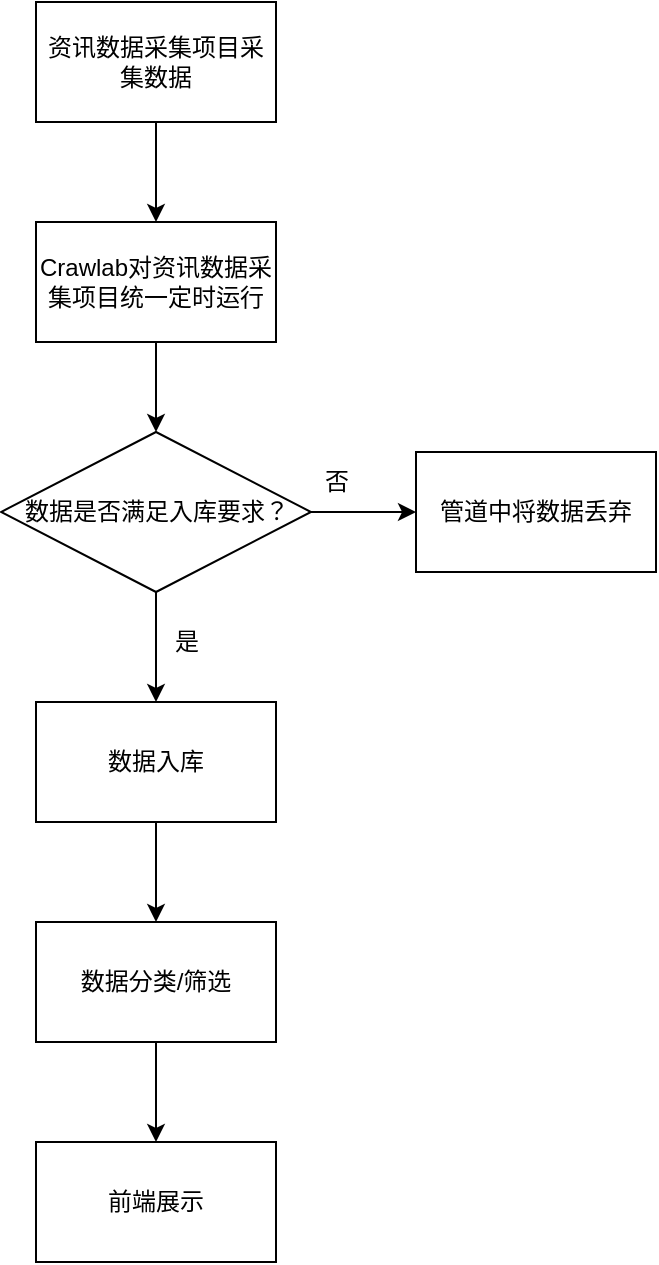 <mxfile version="17.4.6" type="github">
  <diagram id="5Njy0zT8R-cZur1zhNfd" name="第 1 页">
    <mxGraphModel dx="1790" dy="836" grid="1" gridSize="10" guides="1" tooltips="1" connect="1" arrows="1" fold="1" page="1" pageScale="1" pageWidth="827" pageHeight="1169" math="0" shadow="0">
      <root>
        <mxCell id="0" />
        <mxCell id="1" parent="0" />
        <mxCell id="xxkg5l_olxPpA1gqI-h3-5" style="edgeStyle=orthogonalEdgeStyle;rounded=0;orthogonalLoop=1;jettySize=auto;html=1;entryX=0.5;entryY=0;entryDx=0;entryDy=0;" edge="1" parent="1" source="xxkg5l_olxPpA1gqI-h3-1" target="xxkg5l_olxPpA1gqI-h3-3">
          <mxGeometry relative="1" as="geometry" />
        </mxCell>
        <mxCell id="xxkg5l_olxPpA1gqI-h3-1" value="资讯数据采集项目采集数据" style="rounded=0;whiteSpace=wrap;html=1;" vertex="1" parent="1">
          <mxGeometry x="180" y="290" width="120" height="60" as="geometry" />
        </mxCell>
        <mxCell id="xxkg5l_olxPpA1gqI-h3-8" style="edgeStyle=orthogonalEdgeStyle;rounded=0;orthogonalLoop=1;jettySize=auto;html=1;entryX=0.5;entryY=0;entryDx=0;entryDy=0;" edge="1" parent="1" source="xxkg5l_olxPpA1gqI-h3-3" target="xxkg5l_olxPpA1gqI-h3-7">
          <mxGeometry relative="1" as="geometry" />
        </mxCell>
        <mxCell id="xxkg5l_olxPpA1gqI-h3-3" value="Crawlab对资讯数据采集项目统一定时运行" style="rounded=0;whiteSpace=wrap;html=1;" vertex="1" parent="1">
          <mxGeometry x="180" y="400" width="120" height="60" as="geometry" />
        </mxCell>
        <mxCell id="xxkg5l_olxPpA1gqI-h3-15" style="edgeStyle=orthogonalEdgeStyle;rounded=0;orthogonalLoop=1;jettySize=auto;html=1;entryX=0.5;entryY=0;entryDx=0;entryDy=0;" edge="1" parent="1" source="xxkg5l_olxPpA1gqI-h3-4" target="xxkg5l_olxPpA1gqI-h3-14">
          <mxGeometry relative="1" as="geometry" />
        </mxCell>
        <mxCell id="xxkg5l_olxPpA1gqI-h3-4" value="数据入库" style="rounded=0;whiteSpace=wrap;html=1;" vertex="1" parent="1">
          <mxGeometry x="180" y="640" width="120" height="60" as="geometry" />
        </mxCell>
        <mxCell id="xxkg5l_olxPpA1gqI-h3-9" style="edgeStyle=orthogonalEdgeStyle;rounded=0;orthogonalLoop=1;jettySize=auto;html=1;entryX=0.5;entryY=0;entryDx=0;entryDy=0;" edge="1" parent="1" source="xxkg5l_olxPpA1gqI-h3-7" target="xxkg5l_olxPpA1gqI-h3-4">
          <mxGeometry relative="1" as="geometry" />
        </mxCell>
        <mxCell id="xxkg5l_olxPpA1gqI-h3-12" style="edgeStyle=orthogonalEdgeStyle;rounded=0;orthogonalLoop=1;jettySize=auto;html=1;entryX=0;entryY=0.5;entryDx=0;entryDy=0;" edge="1" parent="1" source="xxkg5l_olxPpA1gqI-h3-7" target="xxkg5l_olxPpA1gqI-h3-11">
          <mxGeometry relative="1" as="geometry" />
        </mxCell>
        <mxCell id="xxkg5l_olxPpA1gqI-h3-7" value="数据是否满足入库要求？" style="rhombus;whiteSpace=wrap;html=1;" vertex="1" parent="1">
          <mxGeometry x="162.5" y="505" width="155" height="80" as="geometry" />
        </mxCell>
        <mxCell id="xxkg5l_olxPpA1gqI-h3-10" value="是" style="text;html=1;align=center;verticalAlign=middle;resizable=0;points=[];autosize=1;strokeColor=none;fillColor=none;" vertex="1" parent="1">
          <mxGeometry x="240" y="600" width="30" height="20" as="geometry" />
        </mxCell>
        <mxCell id="xxkg5l_olxPpA1gqI-h3-11" value="管道中将数据丢弃" style="rounded=0;whiteSpace=wrap;html=1;" vertex="1" parent="1">
          <mxGeometry x="370" y="515" width="120" height="60" as="geometry" />
        </mxCell>
        <mxCell id="xxkg5l_olxPpA1gqI-h3-13" value="否" style="text;html=1;align=center;verticalAlign=middle;resizable=0;points=[];autosize=1;strokeColor=none;fillColor=none;" vertex="1" parent="1">
          <mxGeometry x="315" y="520" width="30" height="20" as="geometry" />
        </mxCell>
        <mxCell id="xxkg5l_olxPpA1gqI-h3-17" style="edgeStyle=orthogonalEdgeStyle;rounded=0;orthogonalLoop=1;jettySize=auto;html=1;entryX=0.5;entryY=0;entryDx=0;entryDy=0;" edge="1" parent="1" source="xxkg5l_olxPpA1gqI-h3-14" target="xxkg5l_olxPpA1gqI-h3-16">
          <mxGeometry relative="1" as="geometry" />
        </mxCell>
        <mxCell id="xxkg5l_olxPpA1gqI-h3-14" value="数据分类/筛选" style="rounded=0;whiteSpace=wrap;html=1;" vertex="1" parent="1">
          <mxGeometry x="180" y="750" width="120" height="60" as="geometry" />
        </mxCell>
        <mxCell id="xxkg5l_olxPpA1gqI-h3-16" value="前端展示" style="rounded=0;whiteSpace=wrap;html=1;" vertex="1" parent="1">
          <mxGeometry x="180" y="860" width="120" height="60" as="geometry" />
        </mxCell>
      </root>
    </mxGraphModel>
  </diagram>
</mxfile>
